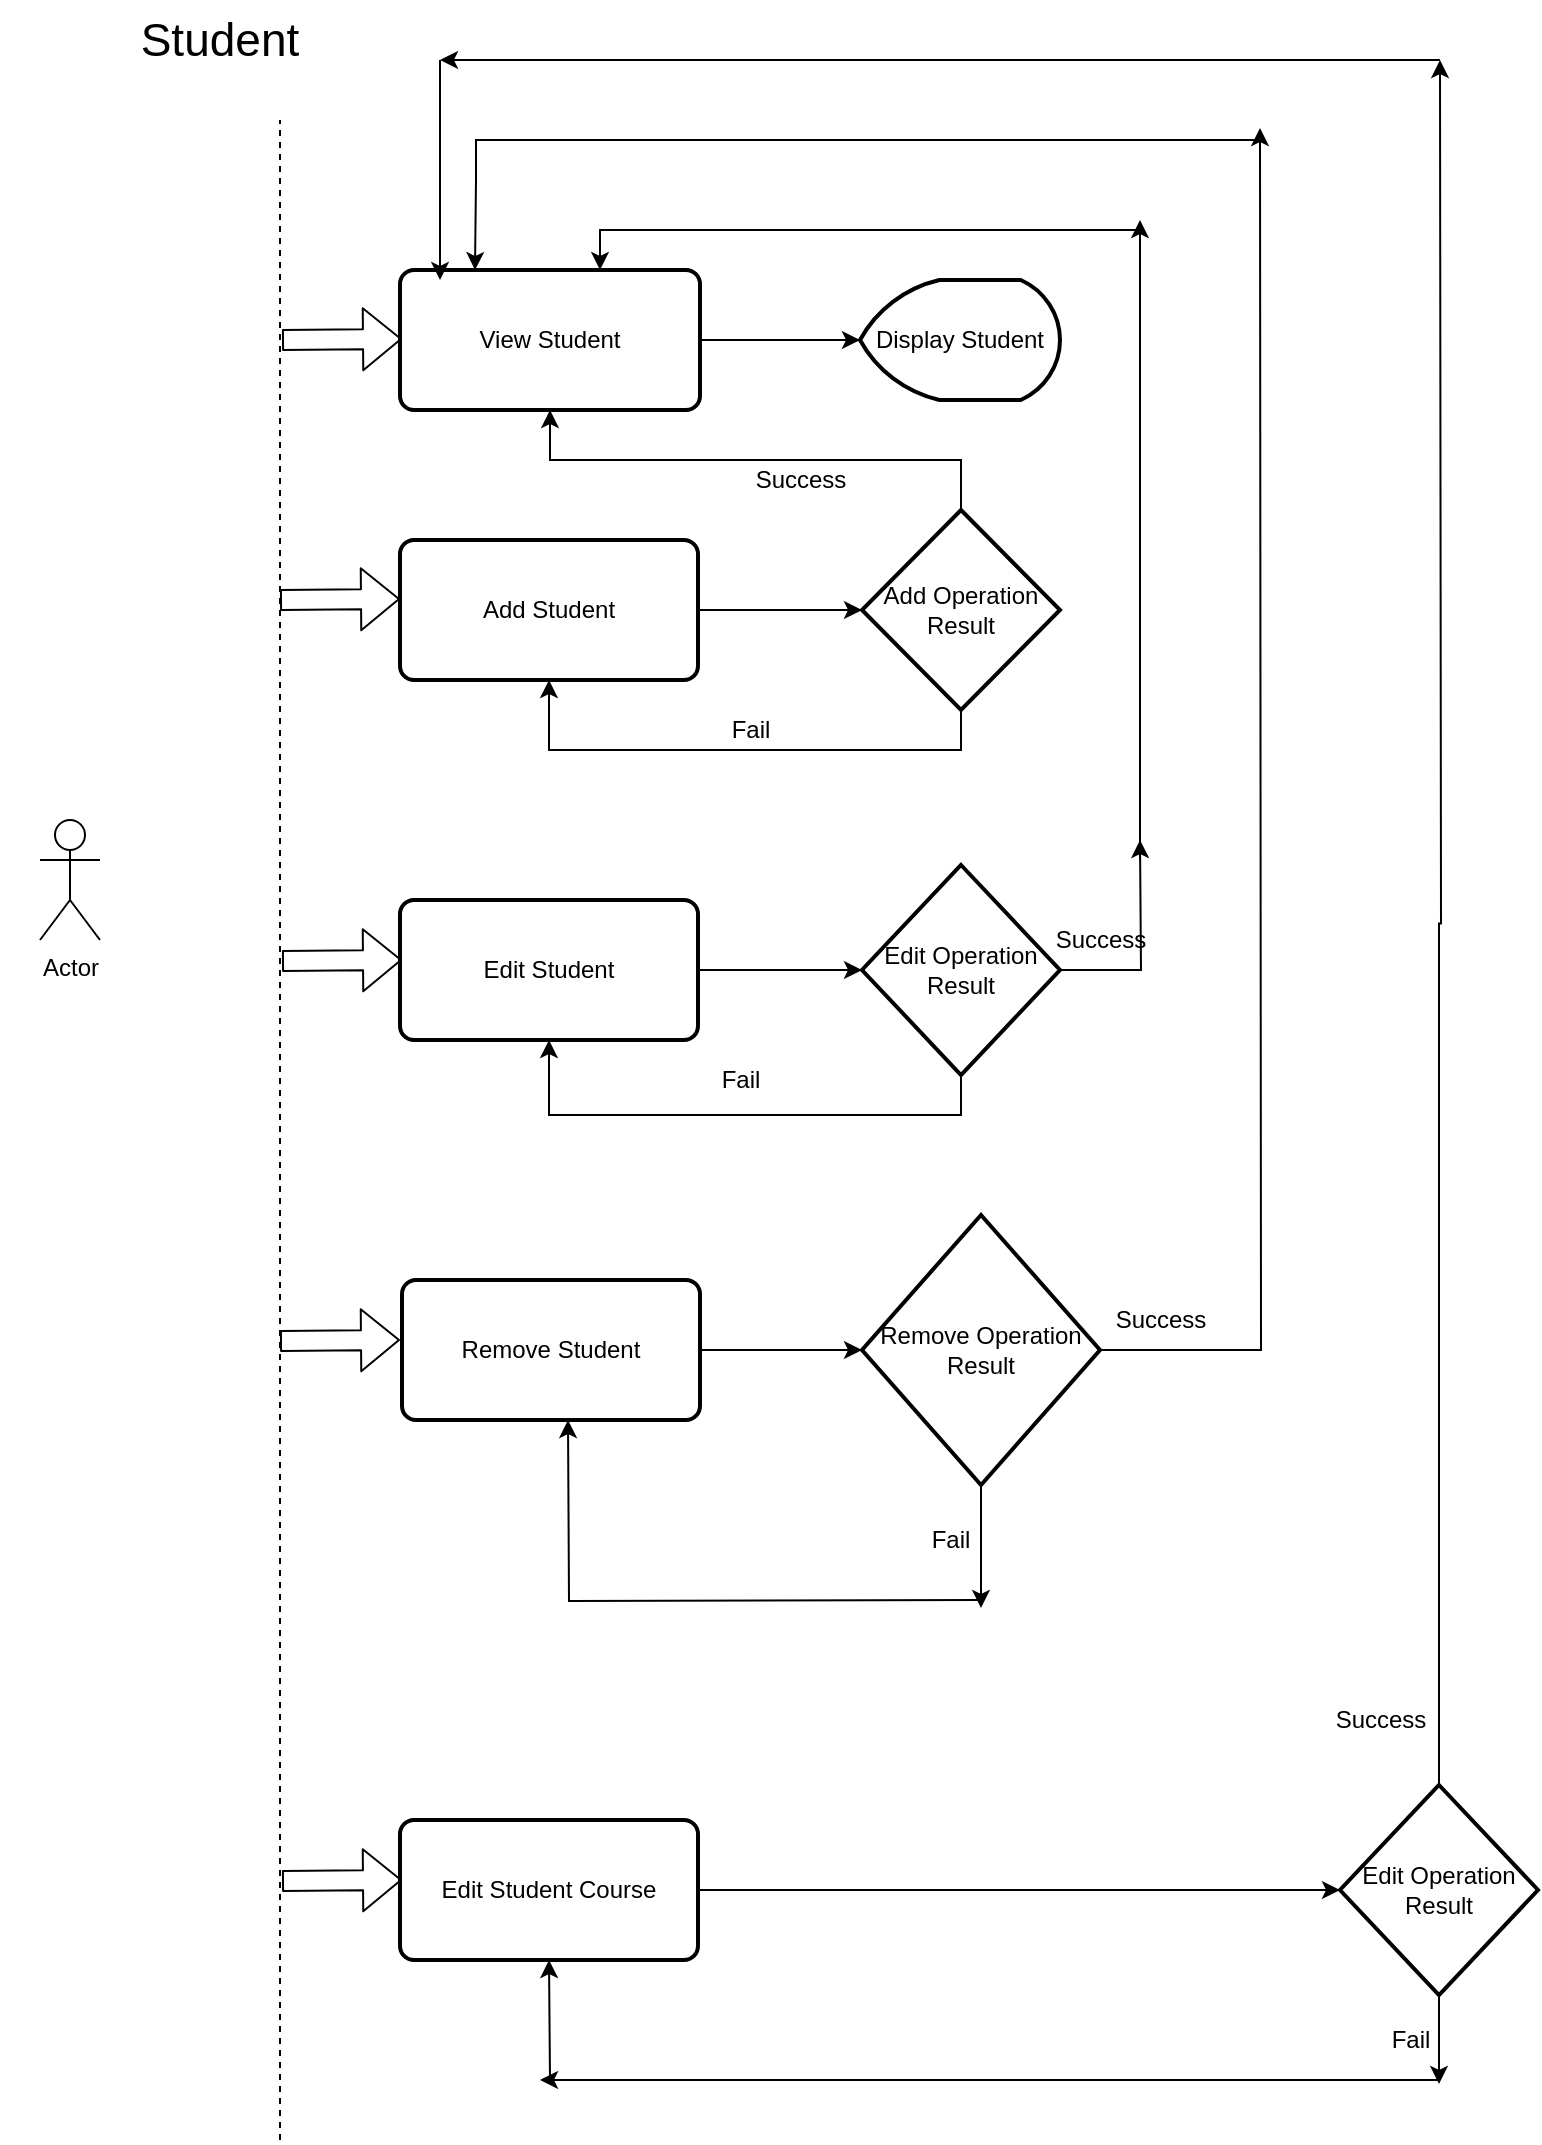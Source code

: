 <mxfile version="14.8.0" type="device"><diagram id="vqaQlGMWqDD1lRaRvaN_" name="Page-1"><mxGraphModel dx="868" dy="393" grid="1" gridSize="10" guides="1" tooltips="1" connect="1" arrows="1" fold="1" page="1" pageScale="1" pageWidth="850" pageHeight="1100" math="0" shadow="0"><root><mxCell id="0"/><mxCell id="1" parent="0"/><mxCell id="piEB9VUzyfzKmvWc2Psv-14" style="edgeStyle=orthogonalEdgeStyle;rounded=0;orthogonalLoop=1;jettySize=auto;html=1;entryX=0;entryY=0.5;entryDx=0;entryDy=0;entryPerimeter=0;" parent="1" source="piEB9VUzyfzKmvWc2Psv-2" target="piEB9VUzyfzKmvWc2Psv-6" edge="1"><mxGeometry relative="1" as="geometry"/></mxCell><mxCell id="piEB9VUzyfzKmvWc2Psv-2" value="View Student" style="rounded=1;whiteSpace=wrap;html=1;absoluteArcSize=1;arcSize=14;strokeWidth=2;" parent="1" vertex="1"><mxGeometry x="220" y="155" width="150" height="70" as="geometry"/></mxCell><mxCell id="piEB9VUzyfzKmvWc2Psv-23" style="edgeStyle=orthogonalEdgeStyle;rounded=0;orthogonalLoop=1;jettySize=auto;html=1;entryX=0;entryY=0.5;entryDx=0;entryDy=0;entryPerimeter=0;" parent="1" source="piEB9VUzyfzKmvWc2Psv-3" target="piEB9VUzyfzKmvWc2Psv-7" edge="1"><mxGeometry relative="1" as="geometry"/></mxCell><mxCell id="piEB9VUzyfzKmvWc2Psv-3" value="Add Student" style="rounded=1;whiteSpace=wrap;html=1;absoluteArcSize=1;arcSize=14;strokeWidth=2;" parent="1" vertex="1"><mxGeometry x="220" y="290" width="149" height="70" as="geometry"/></mxCell><mxCell id="piEB9VUzyfzKmvWc2Psv-24" style="edgeStyle=orthogonalEdgeStyle;rounded=0;orthogonalLoop=1;jettySize=auto;html=1;entryX=0;entryY=0.5;entryDx=0;entryDy=0;entryPerimeter=0;" parent="1" source="piEB9VUzyfzKmvWc2Psv-4" target="piEB9VUzyfzKmvWc2Psv-15" edge="1"><mxGeometry relative="1" as="geometry"/></mxCell><mxCell id="piEB9VUzyfzKmvWc2Psv-4" value="Edit Student" style="rounded=1;whiteSpace=wrap;html=1;absoluteArcSize=1;arcSize=14;strokeWidth=2;" parent="1" vertex="1"><mxGeometry x="220" y="470" width="149" height="70" as="geometry"/></mxCell><mxCell id="piEB9VUzyfzKmvWc2Psv-32" style="edgeStyle=orthogonalEdgeStyle;rounded=0;orthogonalLoop=1;jettySize=auto;html=1;entryX=0;entryY=0.5;entryDx=0;entryDy=0;entryPerimeter=0;" parent="1" source="piEB9VUzyfzKmvWc2Psv-5" target="piEB9VUzyfzKmvWc2Psv-25" edge="1"><mxGeometry relative="1" as="geometry"/></mxCell><mxCell id="piEB9VUzyfzKmvWc2Psv-5" value="Remove Student" style="rounded=1;whiteSpace=wrap;html=1;absoluteArcSize=1;arcSize=14;strokeWidth=2;" parent="1" vertex="1"><mxGeometry x="221" y="660" width="149" height="70" as="geometry"/></mxCell><mxCell id="piEB9VUzyfzKmvWc2Psv-6" value="Display Student" style="strokeWidth=2;html=1;shape=mxgraph.flowchart.display;whiteSpace=wrap;" parent="1" vertex="1"><mxGeometry x="450" y="160" width="100" height="60" as="geometry"/></mxCell><mxCell id="piEB9VUzyfzKmvWc2Psv-8" style="edgeStyle=orthogonalEdgeStyle;rounded=0;orthogonalLoop=1;jettySize=auto;html=1;exitX=0.5;exitY=0;exitDx=0;exitDy=0;exitPerimeter=0;entryX=0.5;entryY=1;entryDx=0;entryDy=0;" parent="1" source="piEB9VUzyfzKmvWc2Psv-7" target="piEB9VUzyfzKmvWc2Psv-2" edge="1"><mxGeometry relative="1" as="geometry"><mxPoint x="670" y="325" as="targetPoint"/></mxGeometry></mxCell><mxCell id="piEB9VUzyfzKmvWc2Psv-7" value="Add Operation Result" style="strokeWidth=2;html=1;shape=mxgraph.flowchart.decision;whiteSpace=wrap;" parent="1" vertex="1"><mxGeometry x="451" y="275" width="99" height="100" as="geometry"/></mxCell><mxCell id="piEB9VUzyfzKmvWc2Psv-9" value="Success" style="text;html=1;align=center;verticalAlign=middle;resizable=0;points=[];autosize=1;strokeColor=none;" parent="1" vertex="1"><mxGeometry x="390" y="250" width="60" height="20" as="geometry"/></mxCell><mxCell id="piEB9VUzyfzKmvWc2Psv-12" style="edgeStyle=orthogonalEdgeStyle;rounded=0;orthogonalLoop=1;jettySize=auto;html=1;exitX=0.5;exitY=1;exitDx=0;exitDy=0;exitPerimeter=0;entryX=0.5;entryY=1;entryDx=0;entryDy=0;" parent="1" source="piEB9VUzyfzKmvWc2Psv-7" target="piEB9VUzyfzKmvWc2Psv-3" edge="1"><mxGeometry relative="1" as="geometry"><mxPoint x="450" y="410" as="targetPoint"/><mxPoint x="500" y="390" as="sourcePoint"/></mxGeometry></mxCell><mxCell id="piEB9VUzyfzKmvWc2Psv-13" value="Fail" style="text;html=1;align=center;verticalAlign=middle;resizable=0;points=[];autosize=1;strokeColor=none;" parent="1" vertex="1"><mxGeometry x="380" y="375" width="30" height="20" as="geometry"/></mxCell><mxCell id="piEB9VUzyfzKmvWc2Psv-16" style="edgeStyle=orthogonalEdgeStyle;rounded=0;orthogonalLoop=1;jettySize=auto;html=1;exitX=1;exitY=0.5;exitDx=0;exitDy=0;exitPerimeter=0;" parent="1" source="piEB9VUzyfzKmvWc2Psv-15" edge="1"><mxGeometry relative="1" as="geometry"><mxPoint x="590" y="440" as="targetPoint"/></mxGeometry></mxCell><mxCell id="piEB9VUzyfzKmvWc2Psv-15" value="Edit Operation Result" style="strokeWidth=2;html=1;shape=mxgraph.flowchart.decision;whiteSpace=wrap;" parent="1" vertex="1"><mxGeometry x="451" y="452.5" width="99" height="105" as="geometry"/></mxCell><mxCell id="piEB9VUzyfzKmvWc2Psv-17" style="edgeStyle=orthogonalEdgeStyle;rounded=0;orthogonalLoop=1;jettySize=auto;html=1;" parent="1" edge="1"><mxGeometry relative="1" as="geometry"><mxPoint x="590" y="130" as="targetPoint"/><mxPoint x="590" y="450" as="sourcePoint"/></mxGeometry></mxCell><mxCell id="piEB9VUzyfzKmvWc2Psv-18" style="edgeStyle=orthogonalEdgeStyle;rounded=0;orthogonalLoop=1;jettySize=auto;html=1;" parent="1" edge="1"><mxGeometry relative="1" as="geometry"><mxPoint x="320" y="155" as="targetPoint"/><mxPoint x="590" y="135" as="sourcePoint"/><Array as="points"><mxPoint x="320" y="135"/></Array></mxGeometry></mxCell><mxCell id="piEB9VUzyfzKmvWc2Psv-20" style="edgeStyle=orthogonalEdgeStyle;rounded=0;orthogonalLoop=1;jettySize=auto;html=1;entryX=0.5;entryY=1;entryDx=0;entryDy=0;exitX=0.5;exitY=1;exitDx=0;exitDy=0;exitPerimeter=0;" parent="1" source="piEB9VUzyfzKmvWc2Psv-15" target="piEB9VUzyfzKmvWc2Psv-4" edge="1"><mxGeometry relative="1" as="geometry"><mxPoint x="600" y="210" as="targetPoint"/><mxPoint x="510" y="540" as="sourcePoint"/></mxGeometry></mxCell><mxCell id="piEB9VUzyfzKmvWc2Psv-21" value="Fail" style="text;html=1;align=center;verticalAlign=middle;resizable=0;points=[];autosize=1;strokeColor=none;" parent="1" vertex="1"><mxGeometry x="375" y="550" width="30" height="20" as="geometry"/></mxCell><mxCell id="piEB9VUzyfzKmvWc2Psv-22" value="Success" style="text;html=1;align=center;verticalAlign=middle;resizable=0;points=[];autosize=1;strokeColor=none;" parent="1" vertex="1"><mxGeometry x="540" y="480" width="60" height="20" as="geometry"/></mxCell><mxCell id="piEB9VUzyfzKmvWc2Psv-26" style="edgeStyle=orthogonalEdgeStyle;rounded=0;orthogonalLoop=1;jettySize=auto;html=1;" parent="1" source="piEB9VUzyfzKmvWc2Psv-25" edge="1"><mxGeometry relative="1" as="geometry"><mxPoint x="650" y="84" as="targetPoint"/></mxGeometry></mxCell><mxCell id="piEB9VUzyfzKmvWc2Psv-29" style="edgeStyle=orthogonalEdgeStyle;rounded=0;orthogonalLoop=1;jettySize=auto;html=1;" parent="1" source="piEB9VUzyfzKmvWc2Psv-25" edge="1"><mxGeometry relative="1" as="geometry"><mxPoint x="510.5" y="824" as="targetPoint"/></mxGeometry></mxCell><mxCell id="piEB9VUzyfzKmvWc2Psv-25" value="Remove Operation Result" style="strokeWidth=2;html=1;shape=mxgraph.flowchart.decision;whiteSpace=wrap;" parent="1" vertex="1"><mxGeometry x="451" y="627.5" width="119" height="135" as="geometry"/></mxCell><mxCell id="piEB9VUzyfzKmvWc2Psv-27" style="edgeStyle=orthogonalEdgeStyle;rounded=0;orthogonalLoop=1;jettySize=auto;html=1;entryX=0.25;entryY=0;entryDx=0;entryDy=0;" parent="1" target="piEB9VUzyfzKmvWc2Psv-2" edge="1"><mxGeometry relative="1" as="geometry"><mxPoint x="280" y="150" as="targetPoint"/><mxPoint x="650" y="90" as="sourcePoint"/><Array as="points"><mxPoint x="258" y="90"/><mxPoint x="258" y="110"/></Array></mxGeometry></mxCell><mxCell id="piEB9VUzyfzKmvWc2Psv-28" value="Success" style="text;html=1;align=center;verticalAlign=middle;resizable=0;points=[];autosize=1;strokeColor=none;" parent="1" vertex="1"><mxGeometry x="570" y="670" width="60" height="20" as="geometry"/></mxCell><mxCell id="piEB9VUzyfzKmvWc2Psv-30" style="edgeStyle=orthogonalEdgeStyle;rounded=0;orthogonalLoop=1;jettySize=auto;html=1;" parent="1" edge="1"><mxGeometry relative="1" as="geometry"><mxPoint x="304" y="730" as="targetPoint"/><mxPoint x="510" y="820" as="sourcePoint"/></mxGeometry></mxCell><mxCell id="piEB9VUzyfzKmvWc2Psv-31" value="Fail" style="text;html=1;align=center;verticalAlign=middle;resizable=0;points=[];autosize=1;strokeColor=none;" parent="1" vertex="1"><mxGeometry x="480" y="780" width="30" height="20" as="geometry"/></mxCell><mxCell id="piEB9VUzyfzKmvWc2Psv-33" value="" style="endArrow=none;dashed=1;html=1;" parent="1" edge="1"><mxGeometry width="50" height="50" relative="1" as="geometry"><mxPoint x="160" y="1090" as="sourcePoint"/><mxPoint x="160" y="80" as="targetPoint"/></mxGeometry></mxCell><mxCell id="piEB9VUzyfzKmvWc2Psv-35" value="Actor" style="shape=umlActor;verticalLabelPosition=bottom;verticalAlign=top;html=1;outlineConnect=0;" parent="1" vertex="1"><mxGeometry x="40" y="430" width="30" height="60" as="geometry"/></mxCell><mxCell id="piEB9VUzyfzKmvWc2Psv-36" value="Student" style="text;html=1;strokeColor=none;fillColor=none;align=center;verticalAlign=middle;whiteSpace=wrap;rounded=0;fontSize=23;" parent="1" vertex="1"><mxGeometry x="20" y="20" width="220" height="40" as="geometry"/></mxCell><mxCell id="tjYAL6-55XOeXQYsdh0H-1" value="" style="shape=flexArrow;endArrow=classic;html=1;fontSize=23;entryX=0;entryY=0.5;entryDx=0;entryDy=0;" parent="1" edge="1"><mxGeometry width="50" height="50" relative="1" as="geometry"><mxPoint x="161" y="190" as="sourcePoint"/><mxPoint x="221" y="189.5" as="targetPoint"/></mxGeometry></mxCell><mxCell id="tjYAL6-55XOeXQYsdh0H-2" value="" style="shape=flexArrow;endArrow=classic;html=1;fontSize=23;entryX=0;entryY=0.5;entryDx=0;entryDy=0;" parent="1" edge="1"><mxGeometry width="50" height="50" relative="1" as="geometry"><mxPoint x="160" y="320" as="sourcePoint"/><mxPoint x="220" y="319.5" as="targetPoint"/></mxGeometry></mxCell><mxCell id="tjYAL6-55XOeXQYsdh0H-3" value="" style="shape=flexArrow;endArrow=classic;html=1;fontSize=23;entryX=0;entryY=0.5;entryDx=0;entryDy=0;" parent="1" edge="1"><mxGeometry width="50" height="50" relative="1" as="geometry"><mxPoint x="161" y="500.5" as="sourcePoint"/><mxPoint x="221" y="500" as="targetPoint"/></mxGeometry></mxCell><mxCell id="tjYAL6-55XOeXQYsdh0H-4" value="" style="shape=flexArrow;endArrow=classic;html=1;fontSize=23;entryX=0;entryY=0.5;entryDx=0;entryDy=0;" parent="1" edge="1"><mxGeometry width="50" height="50" relative="1" as="geometry"><mxPoint x="160" y="690.5" as="sourcePoint"/><mxPoint x="220" y="690" as="targetPoint"/></mxGeometry></mxCell><mxCell id="tXG61a_kXDc7dVOTXwFM-4" style="edgeStyle=orthogonalEdgeStyle;rounded=0;orthogonalLoop=1;jettySize=auto;html=1;entryX=0;entryY=0.5;entryDx=0;entryDy=0;entryPerimeter=0;fontSize=23;" edge="1" parent="1" source="tXG61a_kXDc7dVOTXwFM-1" target="tXG61a_kXDc7dVOTXwFM-3"><mxGeometry relative="1" as="geometry"/></mxCell><mxCell id="tXG61a_kXDc7dVOTXwFM-1" value="Edit Student Course" style="rounded=1;whiteSpace=wrap;html=1;absoluteArcSize=1;arcSize=14;strokeWidth=2;" vertex="1" parent="1"><mxGeometry x="220" y="930" width="149" height="70" as="geometry"/></mxCell><mxCell id="tXG61a_kXDc7dVOTXwFM-2" value="" style="shape=flexArrow;endArrow=classic;html=1;fontSize=23;entryX=0;entryY=0.5;entryDx=0;entryDy=0;" edge="1" parent="1"><mxGeometry width="50" height="50" relative="1" as="geometry"><mxPoint x="161" y="960.5" as="sourcePoint"/><mxPoint x="221" y="960" as="targetPoint"/></mxGeometry></mxCell><mxCell id="tXG61a_kXDc7dVOTXwFM-5" style="edgeStyle=orthogonalEdgeStyle;rounded=0;orthogonalLoop=1;jettySize=auto;html=1;fontSize=23;" edge="1" parent="1" source="tXG61a_kXDc7dVOTXwFM-3"><mxGeometry relative="1" as="geometry"><mxPoint x="740" y="50" as="targetPoint"/></mxGeometry></mxCell><mxCell id="tXG61a_kXDc7dVOTXwFM-8" style="edgeStyle=orthogonalEdgeStyle;rounded=0;orthogonalLoop=1;jettySize=auto;html=1;fontSize=23;" edge="1" parent="1" source="tXG61a_kXDc7dVOTXwFM-3"><mxGeometry relative="1" as="geometry"><mxPoint x="739.5" y="1062" as="targetPoint"/></mxGeometry></mxCell><mxCell id="tXG61a_kXDc7dVOTXwFM-3" value="Edit Operation Result" style="strokeWidth=2;html=1;shape=mxgraph.flowchart.decision;whiteSpace=wrap;" vertex="1" parent="1"><mxGeometry x="690" y="912.5" width="99" height="105" as="geometry"/></mxCell><mxCell id="tXG61a_kXDc7dVOTXwFM-6" value="" style="endArrow=classic;html=1;fontSize=23;entryX=1;entryY=0.75;entryDx=0;entryDy=0;" edge="1" parent="1" target="piEB9VUzyfzKmvWc2Psv-36"><mxGeometry width="50" height="50" relative="1" as="geometry"><mxPoint x="740" y="50" as="sourcePoint"/><mxPoint x="450" y="50" as="targetPoint"/></mxGeometry></mxCell><mxCell id="tXG61a_kXDc7dVOTXwFM-7" value="" style="endArrow=classic;html=1;fontSize=23;" edge="1" parent="1"><mxGeometry width="50" height="50" relative="1" as="geometry"><mxPoint x="240" y="50" as="sourcePoint"/><mxPoint x="240" y="160" as="targetPoint"/></mxGeometry></mxCell><mxCell id="tXG61a_kXDc7dVOTXwFM-9" value="" style="endArrow=classic;html=1;fontSize=23;" edge="1" parent="1"><mxGeometry width="50" height="50" relative="1" as="geometry"><mxPoint x="740" y="1060" as="sourcePoint"/><mxPoint x="290" y="1060" as="targetPoint"/></mxGeometry></mxCell><mxCell id="tXG61a_kXDc7dVOTXwFM-10" value="" style="endArrow=classic;html=1;fontSize=23;entryX=0.5;entryY=1;entryDx=0;entryDy=0;" edge="1" parent="1" target="tXG61a_kXDc7dVOTXwFM-1"><mxGeometry width="50" height="50" relative="1" as="geometry"><mxPoint x="295" y="1060" as="sourcePoint"/><mxPoint x="450" y="950" as="targetPoint"/></mxGeometry></mxCell><mxCell id="tXG61a_kXDc7dVOTXwFM-12" value="Fail" style="text;html=1;align=center;verticalAlign=middle;resizable=0;points=[];autosize=1;strokeColor=none;" vertex="1" parent="1"><mxGeometry x="710" y="1030" width="30" height="20" as="geometry"/></mxCell><mxCell id="tXG61a_kXDc7dVOTXwFM-13" value="Success" style="text;html=1;align=center;verticalAlign=middle;resizable=0;points=[];autosize=1;strokeColor=none;" vertex="1" parent="1"><mxGeometry x="680" y="870" width="60" height="20" as="geometry"/></mxCell></root></mxGraphModel></diagram></mxfile>